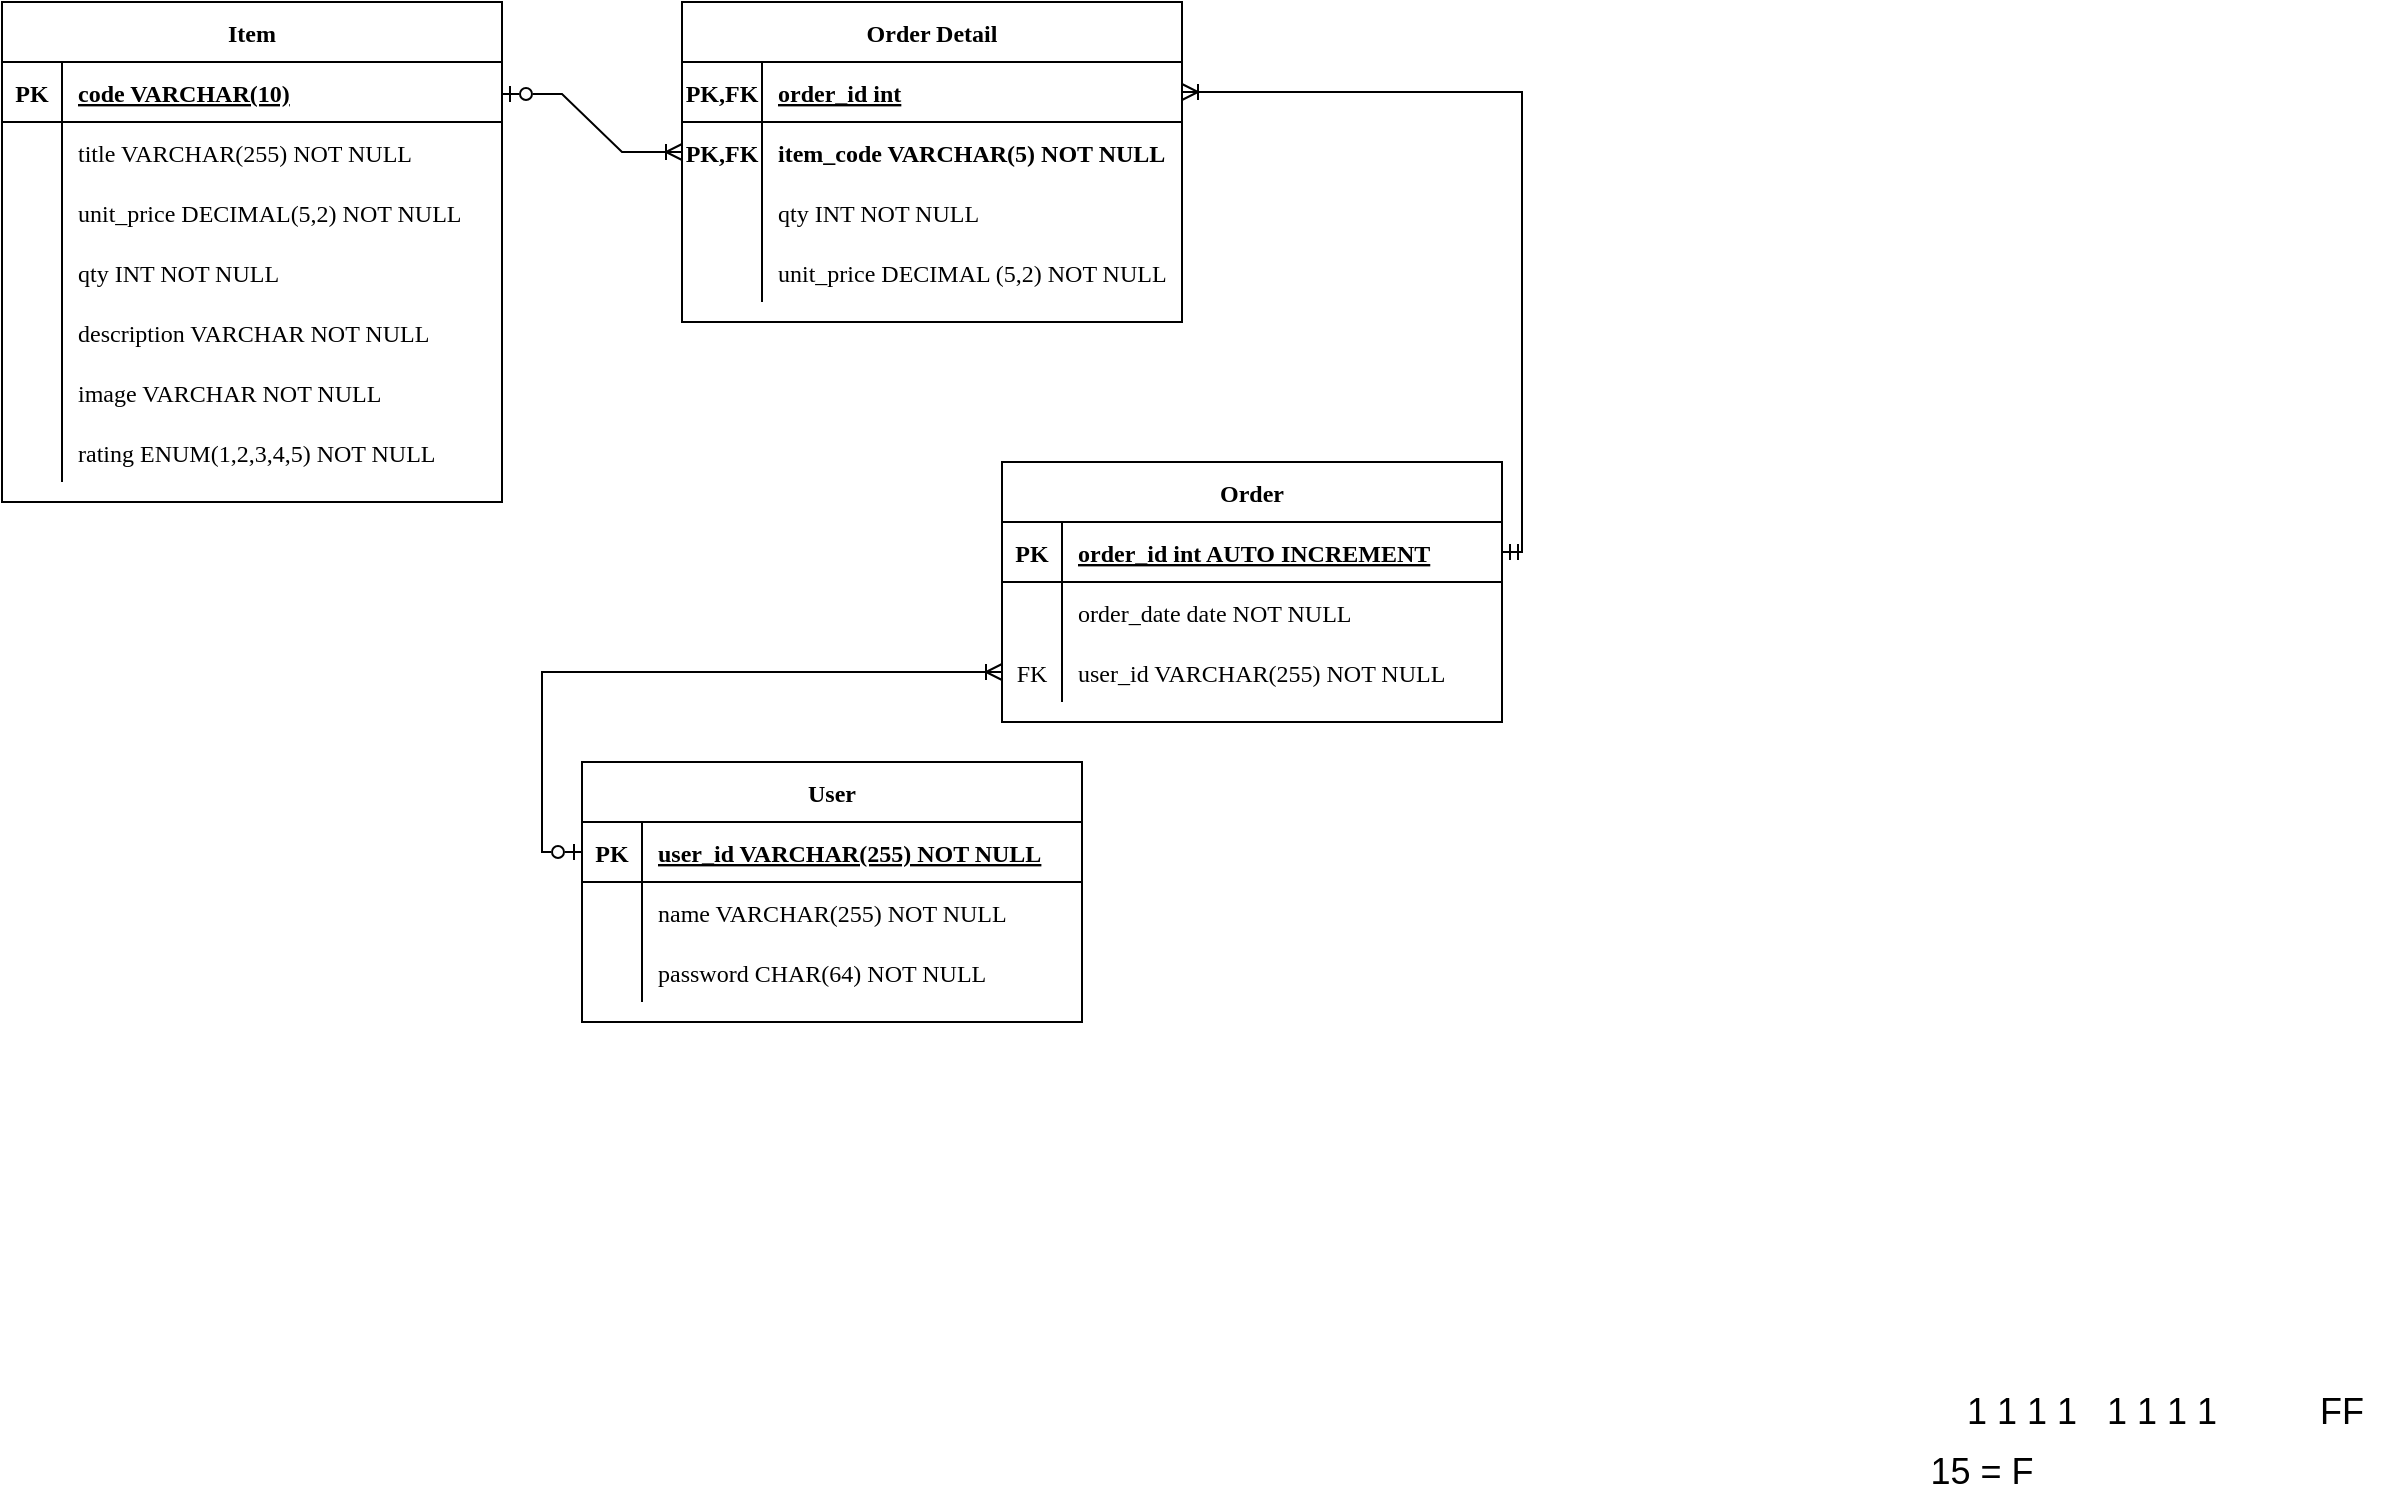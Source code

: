 <mxfile version="15.8.1" type="device" pages="2"><diagram id="R2lEEEUBdFMjLlhIrx00" name="ERD"><mxGraphModel dx="868" dy="488" grid="1" gridSize="10" guides="1" tooltips="1" connect="1" arrows="1" fold="1" page="1" pageScale="1" pageWidth="850" pageHeight="1100" math="0" shadow="0" extFonts="Permanent Marker^https://fonts.googleapis.com/css?family=Permanent+Marker"><root><mxCell id="0"/><mxCell id="1" parent="0"/><mxCell id="C-vyLk0tnHw3VtMMgP7b-2" value="Order" style="shape=table;startSize=30;container=1;collapsible=1;childLayout=tableLayout;fixedRows=1;rowLines=0;fontStyle=1;align=center;resizeLast=1;fontFamily=Ubuntu;" parent="1" vertex="1"><mxGeometry x="510" y="270" width="250" height="130" as="geometry"/></mxCell><mxCell id="C-vyLk0tnHw3VtMMgP7b-3" value="" style="shape=partialRectangle;collapsible=0;dropTarget=0;pointerEvents=0;fillColor=none;points=[[0,0.5],[1,0.5]];portConstraint=eastwest;top=0;left=0;right=0;bottom=1;fontFamily=Ubuntu;" parent="C-vyLk0tnHw3VtMMgP7b-2" vertex="1"><mxGeometry y="30" width="250" height="30" as="geometry"/></mxCell><mxCell id="C-vyLk0tnHw3VtMMgP7b-4" value="PK" style="shape=partialRectangle;overflow=hidden;connectable=0;fillColor=none;top=0;left=0;bottom=0;right=0;fontStyle=1;fontFamily=Ubuntu;" parent="C-vyLk0tnHw3VtMMgP7b-3" vertex="1"><mxGeometry width="30" height="30" as="geometry"><mxRectangle width="30" height="30" as="alternateBounds"/></mxGeometry></mxCell><mxCell id="C-vyLk0tnHw3VtMMgP7b-5" value="order_id int AUTO INCREMENT" style="shape=partialRectangle;overflow=hidden;connectable=0;fillColor=none;top=0;left=0;bottom=0;right=0;align=left;spacingLeft=6;fontStyle=5;fontFamily=Ubuntu;" parent="C-vyLk0tnHw3VtMMgP7b-3" vertex="1"><mxGeometry x="30" width="220" height="30" as="geometry"><mxRectangle width="220" height="30" as="alternateBounds"/></mxGeometry></mxCell><mxCell id="C-vyLk0tnHw3VtMMgP7b-9" value="" style="shape=partialRectangle;collapsible=0;dropTarget=0;pointerEvents=0;fillColor=none;points=[[0,0.5],[1,0.5]];portConstraint=eastwest;top=0;left=0;right=0;bottom=0;fontFamily=Ubuntu;" parent="C-vyLk0tnHw3VtMMgP7b-2" vertex="1"><mxGeometry y="60" width="250" height="30" as="geometry"/></mxCell><mxCell id="C-vyLk0tnHw3VtMMgP7b-10" value="" style="shape=partialRectangle;overflow=hidden;connectable=0;fillColor=none;top=0;left=0;bottom=0;right=0;fontFamily=Ubuntu;" parent="C-vyLk0tnHw3VtMMgP7b-9" vertex="1"><mxGeometry width="30" height="30" as="geometry"><mxRectangle width="30" height="30" as="alternateBounds"/></mxGeometry></mxCell><mxCell id="C-vyLk0tnHw3VtMMgP7b-11" value="order_date date NOT NULL" style="shape=partialRectangle;overflow=hidden;connectable=0;fillColor=none;top=0;left=0;bottom=0;right=0;align=left;spacingLeft=6;fontFamily=Ubuntu;" parent="C-vyLk0tnHw3VtMMgP7b-9" vertex="1"><mxGeometry x="30" width="220" height="30" as="geometry"><mxRectangle width="220" height="30" as="alternateBounds"/></mxGeometry></mxCell><mxCell id="jdKgGV7qb8-YQkVBLSgb-13" value="" style="shape=partialRectangle;collapsible=0;dropTarget=0;pointerEvents=0;fillColor=none;points=[[0,0.5],[1,0.5]];portConstraint=eastwest;top=0;left=0;right=0;bottom=0;fontFamily=Ubuntu;" parent="C-vyLk0tnHw3VtMMgP7b-2" vertex="1"><mxGeometry y="90" width="250" height="30" as="geometry"/></mxCell><mxCell id="jdKgGV7qb8-YQkVBLSgb-14" value="FK" style="shape=partialRectangle;overflow=hidden;connectable=0;fillColor=none;top=0;left=0;bottom=0;right=0;fontFamily=Ubuntu;" parent="jdKgGV7qb8-YQkVBLSgb-13" vertex="1"><mxGeometry width="30" height="30" as="geometry"><mxRectangle width="30" height="30" as="alternateBounds"/></mxGeometry></mxCell><mxCell id="jdKgGV7qb8-YQkVBLSgb-15" value="user_id VARCHAR(255) NOT NULL" style="shape=partialRectangle;overflow=hidden;connectable=0;fillColor=none;top=0;left=0;bottom=0;right=0;align=left;spacingLeft=6;fontFamily=Ubuntu;" parent="jdKgGV7qb8-YQkVBLSgb-13" vertex="1"><mxGeometry x="30" width="220" height="30" as="geometry"><mxRectangle width="220" height="30" as="alternateBounds"/></mxGeometry></mxCell><mxCell id="C-vyLk0tnHw3VtMMgP7b-23" value="Item" style="shape=table;startSize=30;container=1;collapsible=1;childLayout=tableLayout;fixedRows=1;rowLines=0;fontStyle=1;align=center;resizeLast=1;fontColor=default;strokeColor=default;fillColor=default;fontFamily=Ubuntu;" parent="1" vertex="1"><mxGeometry x="10" y="40" width="250" height="250" as="geometry"/></mxCell><mxCell id="C-vyLk0tnHw3VtMMgP7b-24" value="" style="shape=partialRectangle;collapsible=0;dropTarget=0;pointerEvents=0;fillColor=none;points=[[0,0.5],[1,0.5]];portConstraint=eastwest;top=0;left=0;right=0;bottom=1;fontFamily=Ubuntu;" parent="C-vyLk0tnHw3VtMMgP7b-23" vertex="1"><mxGeometry y="30" width="250" height="30" as="geometry"/></mxCell><mxCell id="C-vyLk0tnHw3VtMMgP7b-25" value="PK" style="shape=partialRectangle;overflow=hidden;connectable=0;fillColor=none;top=0;left=0;bottom=0;right=0;fontStyle=1;fontFamily=Ubuntu;" parent="C-vyLk0tnHw3VtMMgP7b-24" vertex="1"><mxGeometry width="30" height="30" as="geometry"><mxRectangle width="30" height="30" as="alternateBounds"/></mxGeometry></mxCell><mxCell id="C-vyLk0tnHw3VtMMgP7b-26" value="code VARCHAR(10)" style="shape=partialRectangle;overflow=hidden;connectable=0;fillColor=none;top=0;left=0;bottom=0;right=0;align=left;spacingLeft=6;fontStyle=5;fontColor=default;fontFamily=Ubuntu;" parent="C-vyLk0tnHw3VtMMgP7b-24" vertex="1"><mxGeometry x="30" width="220" height="30" as="geometry"><mxRectangle width="220" height="30" as="alternateBounds"/></mxGeometry></mxCell><mxCell id="C-vyLk0tnHw3VtMMgP7b-27" value="" style="shape=partialRectangle;collapsible=0;dropTarget=0;pointerEvents=0;fillColor=none;points=[[0,0.5],[1,0.5]];portConstraint=eastwest;top=0;left=0;right=0;bottom=0;fontFamily=Ubuntu;" parent="C-vyLk0tnHw3VtMMgP7b-23" vertex="1"><mxGeometry y="60" width="250" height="30" as="geometry"/></mxCell><mxCell id="C-vyLk0tnHw3VtMMgP7b-28" value="" style="shape=partialRectangle;overflow=hidden;connectable=0;fillColor=none;top=0;left=0;bottom=0;right=0;fontFamily=Ubuntu;" parent="C-vyLk0tnHw3VtMMgP7b-27" vertex="1"><mxGeometry width="30" height="30" as="geometry"><mxRectangle width="30" height="30" as="alternateBounds"/></mxGeometry></mxCell><mxCell id="C-vyLk0tnHw3VtMMgP7b-29" value="title VARCHAR(255) NOT NULL" style="shape=partialRectangle;overflow=hidden;connectable=0;fillColor=none;top=0;left=0;bottom=0;right=0;align=left;spacingLeft=6;fontColor=default;strokeColor=default;fontFamily=Ubuntu;" parent="C-vyLk0tnHw3VtMMgP7b-27" vertex="1"><mxGeometry x="30" width="220" height="30" as="geometry"><mxRectangle width="220" height="30" as="alternateBounds"/></mxGeometry></mxCell><mxCell id="TEPhF9rfF_F0rQtJSPMm-1" value="" style="shape=partialRectangle;collapsible=0;dropTarget=0;pointerEvents=0;fillColor=none;points=[[0,0.5],[1,0.5]];portConstraint=eastwest;top=0;left=0;right=0;bottom=0;fontFamily=Ubuntu;" parent="C-vyLk0tnHw3VtMMgP7b-23" vertex="1"><mxGeometry y="90" width="250" height="30" as="geometry"/></mxCell><mxCell id="TEPhF9rfF_F0rQtJSPMm-2" value="" style="shape=partialRectangle;overflow=hidden;connectable=0;fillColor=none;top=0;left=0;bottom=0;right=0;fontFamily=Ubuntu;" parent="TEPhF9rfF_F0rQtJSPMm-1" vertex="1"><mxGeometry width="30" height="30" as="geometry"><mxRectangle width="30" height="30" as="alternateBounds"/></mxGeometry></mxCell><mxCell id="TEPhF9rfF_F0rQtJSPMm-3" value="unit_price DECIMAL(5,2) NOT NULL" style="shape=partialRectangle;overflow=hidden;connectable=0;fillColor=none;top=0;left=0;bottom=0;right=0;align=left;spacingLeft=6;fontColor=default;strokeColor=default;fontFamily=Ubuntu;" parent="TEPhF9rfF_F0rQtJSPMm-1" vertex="1"><mxGeometry x="30" width="220" height="30" as="geometry"><mxRectangle width="220" height="30" as="alternateBounds"/></mxGeometry></mxCell><mxCell id="TEPhF9rfF_F0rQtJSPMm-4" value="" style="shape=partialRectangle;collapsible=0;dropTarget=0;pointerEvents=0;fillColor=none;points=[[0,0.5],[1,0.5]];portConstraint=eastwest;top=0;left=0;right=0;bottom=0;fontFamily=Ubuntu;" parent="C-vyLk0tnHw3VtMMgP7b-23" vertex="1"><mxGeometry y="120" width="250" height="30" as="geometry"/></mxCell><mxCell id="TEPhF9rfF_F0rQtJSPMm-5" value="" style="shape=partialRectangle;overflow=hidden;connectable=0;fillColor=none;top=0;left=0;bottom=0;right=0;fontFamily=Ubuntu;" parent="TEPhF9rfF_F0rQtJSPMm-4" vertex="1"><mxGeometry width="30" height="30" as="geometry"><mxRectangle width="30" height="30" as="alternateBounds"/></mxGeometry></mxCell><mxCell id="TEPhF9rfF_F0rQtJSPMm-6" value="qty INT NOT NULL" style="shape=partialRectangle;overflow=hidden;connectable=0;fillColor=none;top=0;left=0;bottom=0;right=0;align=left;spacingLeft=6;fontColor=default;strokeColor=default;fontFamily=Ubuntu;" parent="TEPhF9rfF_F0rQtJSPMm-4" vertex="1"><mxGeometry x="30" width="220" height="30" as="geometry"><mxRectangle width="220" height="30" as="alternateBounds"/></mxGeometry></mxCell><mxCell id="TEPhF9rfF_F0rQtJSPMm-7" value="" style="shape=partialRectangle;collapsible=0;dropTarget=0;pointerEvents=0;fillColor=none;points=[[0,0.5],[1,0.5]];portConstraint=eastwest;top=0;left=0;right=0;bottom=0;fontFamily=Ubuntu;" parent="C-vyLk0tnHw3VtMMgP7b-23" vertex="1"><mxGeometry y="150" width="250" height="30" as="geometry"/></mxCell><mxCell id="TEPhF9rfF_F0rQtJSPMm-8" value="" style="shape=partialRectangle;overflow=hidden;connectable=0;fillColor=none;top=0;left=0;bottom=0;right=0;fontFamily=Ubuntu;" parent="TEPhF9rfF_F0rQtJSPMm-7" vertex="1"><mxGeometry width="30" height="30" as="geometry"><mxRectangle width="30" height="30" as="alternateBounds"/></mxGeometry></mxCell><mxCell id="TEPhF9rfF_F0rQtJSPMm-9" value="description VARCHAR NOT NULL" style="shape=partialRectangle;overflow=hidden;connectable=0;fillColor=none;top=0;left=0;bottom=0;right=0;align=left;spacingLeft=6;fontColor=default;strokeColor=default;fontFamily=Ubuntu;" parent="TEPhF9rfF_F0rQtJSPMm-7" vertex="1"><mxGeometry x="30" width="220" height="30" as="geometry"><mxRectangle width="220" height="30" as="alternateBounds"/></mxGeometry></mxCell><mxCell id="TEPhF9rfF_F0rQtJSPMm-10" value="" style="shape=partialRectangle;collapsible=0;dropTarget=0;pointerEvents=0;fillColor=none;points=[[0,0.5],[1,0.5]];portConstraint=eastwest;top=0;left=0;right=0;bottom=0;fontFamily=Ubuntu;" parent="C-vyLk0tnHw3VtMMgP7b-23" vertex="1"><mxGeometry y="180" width="250" height="30" as="geometry"/></mxCell><mxCell id="TEPhF9rfF_F0rQtJSPMm-11" value="" style="shape=partialRectangle;overflow=hidden;connectable=0;fillColor=none;top=0;left=0;bottom=0;right=0;fontFamily=Ubuntu;" parent="TEPhF9rfF_F0rQtJSPMm-10" vertex="1"><mxGeometry width="30" height="30" as="geometry"><mxRectangle width="30" height="30" as="alternateBounds"/></mxGeometry></mxCell><mxCell id="TEPhF9rfF_F0rQtJSPMm-12" value="image VARCHAR NOT NULL" style="shape=partialRectangle;overflow=hidden;connectable=0;fillColor=none;top=0;left=0;bottom=0;right=0;align=left;spacingLeft=6;fontColor=default;strokeColor=default;fontFamily=Ubuntu;" parent="TEPhF9rfF_F0rQtJSPMm-10" vertex="1"><mxGeometry x="30" width="220" height="30" as="geometry"><mxRectangle width="220" height="30" as="alternateBounds"/></mxGeometry></mxCell><mxCell id="TEPhF9rfF_F0rQtJSPMm-13" value="" style="shape=partialRectangle;collapsible=0;dropTarget=0;pointerEvents=0;fillColor=none;points=[[0,0.5],[1,0.5]];portConstraint=eastwest;top=0;left=0;right=0;bottom=0;fontFamily=Ubuntu;" parent="C-vyLk0tnHw3VtMMgP7b-23" vertex="1"><mxGeometry y="210" width="250" height="30" as="geometry"/></mxCell><mxCell id="TEPhF9rfF_F0rQtJSPMm-14" value="" style="shape=partialRectangle;overflow=hidden;connectable=0;fillColor=none;top=0;left=0;bottom=0;right=0;fontFamily=Ubuntu;" parent="TEPhF9rfF_F0rQtJSPMm-13" vertex="1"><mxGeometry width="30" height="30" as="geometry"><mxRectangle width="30" height="30" as="alternateBounds"/></mxGeometry></mxCell><mxCell id="TEPhF9rfF_F0rQtJSPMm-15" value="rating ENUM(1,2,3,4,5) NOT NULL" style="shape=partialRectangle;overflow=hidden;connectable=0;fillColor=none;top=0;left=0;bottom=0;right=0;align=left;spacingLeft=6;fontColor=default;strokeColor=default;fontFamily=Ubuntu;" parent="TEPhF9rfF_F0rQtJSPMm-13" vertex="1"><mxGeometry x="30" width="220" height="30" as="geometry"><mxRectangle width="220" height="30" as="alternateBounds"/></mxGeometry></mxCell><mxCell id="pZUN5GgtzR5Rvi7kgYTK-1" value="Order Detail" style="shape=table;startSize=30;container=1;collapsible=1;childLayout=tableLayout;fixedRows=1;rowLines=0;fontStyle=1;align=center;resizeLast=1;fontFamily=Ubuntu;" parent="1" vertex="1"><mxGeometry x="350" y="40" width="250" height="160" as="geometry"/></mxCell><mxCell id="pZUN5GgtzR5Rvi7kgYTK-2" value="" style="shape=partialRectangle;collapsible=0;dropTarget=0;pointerEvents=0;fillColor=none;points=[[0,0.5],[1,0.5]];portConstraint=eastwest;top=0;left=0;right=0;bottom=1;fontFamily=Ubuntu;" parent="pZUN5GgtzR5Rvi7kgYTK-1" vertex="1"><mxGeometry y="30" width="250" height="30" as="geometry"/></mxCell><mxCell id="pZUN5GgtzR5Rvi7kgYTK-3" value="PK,FK" style="shape=partialRectangle;overflow=hidden;connectable=0;fillColor=none;top=0;left=0;bottom=0;right=0;fontStyle=1;fontFamily=Ubuntu;" parent="pZUN5GgtzR5Rvi7kgYTK-2" vertex="1"><mxGeometry width="40" height="30" as="geometry"><mxRectangle width="40" height="30" as="alternateBounds"/></mxGeometry></mxCell><mxCell id="pZUN5GgtzR5Rvi7kgYTK-4" value="order_id int" style="shape=partialRectangle;overflow=hidden;connectable=0;fillColor=none;top=0;left=0;bottom=0;right=0;align=left;spacingLeft=6;fontStyle=5;fontFamily=Ubuntu;" parent="pZUN5GgtzR5Rvi7kgYTK-2" vertex="1"><mxGeometry x="40" width="210" height="30" as="geometry"><mxRectangle width="210" height="30" as="alternateBounds"/></mxGeometry></mxCell><mxCell id="pZUN5GgtzR5Rvi7kgYTK-5" value="" style="shape=partialRectangle;collapsible=0;dropTarget=0;pointerEvents=0;fillColor=none;points=[[0,0.5],[1,0.5]];portConstraint=eastwest;top=0;left=0;right=0;bottom=0;fontFamily=Ubuntu;" parent="pZUN5GgtzR5Rvi7kgYTK-1" vertex="1"><mxGeometry y="60" width="250" height="30" as="geometry"/></mxCell><mxCell id="pZUN5GgtzR5Rvi7kgYTK-6" value="PK,FK" style="shape=partialRectangle;overflow=hidden;connectable=0;fillColor=none;top=0;left=0;bottom=0;right=0;fontStyle=1;fontFamily=Ubuntu;" parent="pZUN5GgtzR5Rvi7kgYTK-5" vertex="1"><mxGeometry width="40" height="30" as="geometry"><mxRectangle width="40" height="30" as="alternateBounds"/></mxGeometry></mxCell><mxCell id="pZUN5GgtzR5Rvi7kgYTK-7" value="item_code VARCHAR(5) NOT NULL" style="shape=partialRectangle;overflow=hidden;connectable=0;fillColor=none;top=0;left=0;bottom=0;right=0;align=left;spacingLeft=6;fontStyle=1;fontFamily=Ubuntu;" parent="pZUN5GgtzR5Rvi7kgYTK-5" vertex="1"><mxGeometry x="40" width="210" height="30" as="geometry"><mxRectangle width="210" height="30" as="alternateBounds"/></mxGeometry></mxCell><mxCell id="pZUN5GgtzR5Rvi7kgYTK-12" value="" style="shape=partialRectangle;collapsible=0;dropTarget=0;pointerEvents=0;fillColor=none;points=[[0,0.5],[1,0.5]];portConstraint=eastwest;top=0;left=0;right=0;bottom=0;fontFamily=Ubuntu;" parent="pZUN5GgtzR5Rvi7kgYTK-1" vertex="1"><mxGeometry y="90" width="250" height="30" as="geometry"/></mxCell><mxCell id="pZUN5GgtzR5Rvi7kgYTK-13" value="" style="shape=partialRectangle;overflow=hidden;connectable=0;fillColor=none;top=0;left=0;bottom=0;right=0;fontStyle=1;fontFamily=Ubuntu;" parent="pZUN5GgtzR5Rvi7kgYTK-12" vertex="1"><mxGeometry width="40" height="30" as="geometry"><mxRectangle width="40" height="30" as="alternateBounds"/></mxGeometry></mxCell><mxCell id="pZUN5GgtzR5Rvi7kgYTK-14" value="qty INT NOT NULL" style="shape=partialRectangle;overflow=hidden;connectable=0;fillColor=none;top=0;left=0;bottom=0;right=0;align=left;spacingLeft=6;fontStyle=0;fontFamily=Ubuntu;" parent="pZUN5GgtzR5Rvi7kgYTK-12" vertex="1"><mxGeometry x="40" width="210" height="30" as="geometry"><mxRectangle width="210" height="30" as="alternateBounds"/></mxGeometry></mxCell><mxCell id="pZUN5GgtzR5Rvi7kgYTK-15" value="" style="shape=partialRectangle;collapsible=0;dropTarget=0;pointerEvents=0;fillColor=none;points=[[0,0.5],[1,0.5]];portConstraint=eastwest;top=0;left=0;right=0;bottom=0;fontFamily=Ubuntu;" parent="pZUN5GgtzR5Rvi7kgYTK-1" vertex="1"><mxGeometry y="120" width="250" height="30" as="geometry"/></mxCell><mxCell id="pZUN5GgtzR5Rvi7kgYTK-16" value="" style="shape=partialRectangle;overflow=hidden;connectable=0;fillColor=none;top=0;left=0;bottom=0;right=0;fontStyle=1;fontFamily=Ubuntu;" parent="pZUN5GgtzR5Rvi7kgYTK-15" vertex="1"><mxGeometry width="40" height="30" as="geometry"><mxRectangle width="40" height="30" as="alternateBounds"/></mxGeometry></mxCell><mxCell id="pZUN5GgtzR5Rvi7kgYTK-17" value="unit_price DECIMAL (5,2) NOT NULL" style="shape=partialRectangle;overflow=hidden;connectable=0;fillColor=none;top=0;left=0;bottom=0;right=0;align=left;spacingLeft=6;fontStyle=0;fontFamily=Ubuntu;" parent="pZUN5GgtzR5Rvi7kgYTK-15" vertex="1"><mxGeometry x="40" width="210" height="30" as="geometry"><mxRectangle width="210" height="30" as="alternateBounds"/></mxGeometry></mxCell><mxCell id="jdKgGV7qb8-YQkVBLSgb-1" value="" style="edgeStyle=orthogonalEdgeStyle;fontSize=12;html=1;endArrow=ERoneToMany;startArrow=ERmandOne;rounded=0;exitX=1;exitY=0.5;exitDx=0;exitDy=0;" parent="1" source="C-vyLk0tnHw3VtMMgP7b-3" target="pZUN5GgtzR5Rvi7kgYTK-2" edge="1"><mxGeometry width="100" height="100" relative="1" as="geometry"><mxPoint x="690" y="190" as="sourcePoint"/><mxPoint x="800" y="130" as="targetPoint"/></mxGeometry></mxCell><mxCell id="jdKgGV7qb8-YQkVBLSgb-2" value="" style="edgeStyle=entityRelationEdgeStyle;fontSize=12;html=1;endArrow=ERoneToMany;startArrow=ERzeroToOne;rounded=0;exitX=1;exitY=0.5;exitDx=0;exitDy=0;startFill=0;endFill=0;" parent="1" target="pZUN5GgtzR5Rvi7kgYTK-5" edge="1"><mxGeometry width="100" height="100" relative="1" as="geometry"><mxPoint x="260" y="86" as="sourcePoint"/><mxPoint x="380" y="156" as="targetPoint"/></mxGeometry></mxCell><mxCell id="jdKgGV7qb8-YQkVBLSgb-3" value="User" style="shape=table;startSize=30;container=1;collapsible=1;childLayout=tableLayout;fixedRows=1;rowLines=0;fontStyle=1;align=center;resizeLast=1;fontFamily=Ubuntu;" parent="1" vertex="1"><mxGeometry x="300" y="420" width="250" height="130" as="geometry"/></mxCell><mxCell id="jdKgGV7qb8-YQkVBLSgb-4" value="" style="shape=partialRectangle;collapsible=0;dropTarget=0;pointerEvents=0;fillColor=none;points=[[0,0.5],[1,0.5]];portConstraint=eastwest;top=0;left=0;right=0;bottom=1;fontFamily=Ubuntu;" parent="jdKgGV7qb8-YQkVBLSgb-3" vertex="1"><mxGeometry y="30" width="250" height="30" as="geometry"/></mxCell><mxCell id="jdKgGV7qb8-YQkVBLSgb-5" value="PK" style="shape=partialRectangle;overflow=hidden;connectable=0;fillColor=none;top=0;left=0;bottom=0;right=0;fontStyle=1;fontFamily=Ubuntu;" parent="jdKgGV7qb8-YQkVBLSgb-4" vertex="1"><mxGeometry width="30" height="30" as="geometry"><mxRectangle width="30" height="30" as="alternateBounds"/></mxGeometry></mxCell><mxCell id="jdKgGV7qb8-YQkVBLSgb-6" value="user_id VARCHAR(255) NOT NULL" style="shape=partialRectangle;overflow=hidden;connectable=0;fillColor=none;top=0;left=0;bottom=0;right=0;align=left;spacingLeft=6;fontStyle=5;fontFamily=Ubuntu;" parent="jdKgGV7qb8-YQkVBLSgb-4" vertex="1"><mxGeometry x="30" width="220" height="30" as="geometry"><mxRectangle width="220" height="30" as="alternateBounds"/></mxGeometry></mxCell><mxCell id="jdKgGV7qb8-YQkVBLSgb-7" value="" style="shape=partialRectangle;collapsible=0;dropTarget=0;pointerEvents=0;fillColor=none;points=[[0,0.5],[1,0.5]];portConstraint=eastwest;top=0;left=0;right=0;bottom=0;fontFamily=Ubuntu;" parent="jdKgGV7qb8-YQkVBLSgb-3" vertex="1"><mxGeometry y="60" width="250" height="30" as="geometry"/></mxCell><mxCell id="jdKgGV7qb8-YQkVBLSgb-8" value="" style="shape=partialRectangle;overflow=hidden;connectable=0;fillColor=none;top=0;left=0;bottom=0;right=0;fontFamily=Ubuntu;" parent="jdKgGV7qb8-YQkVBLSgb-7" vertex="1"><mxGeometry width="30" height="30" as="geometry"><mxRectangle width="30" height="30" as="alternateBounds"/></mxGeometry></mxCell><mxCell id="jdKgGV7qb8-YQkVBLSgb-9" value="name VARCHAR(255) NOT NULL" style="shape=partialRectangle;overflow=hidden;connectable=0;fillColor=none;top=0;left=0;bottom=0;right=0;align=left;spacingLeft=6;fontFamily=Ubuntu;" parent="jdKgGV7qb8-YQkVBLSgb-7" vertex="1"><mxGeometry x="30" width="220" height="30" as="geometry"><mxRectangle width="220" height="30" as="alternateBounds"/></mxGeometry></mxCell><mxCell id="jdKgGV7qb8-YQkVBLSgb-10" value="" style="shape=partialRectangle;collapsible=0;dropTarget=0;pointerEvents=0;fillColor=none;points=[[0,0.5],[1,0.5]];portConstraint=eastwest;top=0;left=0;right=0;bottom=0;fontFamily=Ubuntu;" parent="jdKgGV7qb8-YQkVBLSgb-3" vertex="1"><mxGeometry y="90" width="250" height="30" as="geometry"/></mxCell><mxCell id="jdKgGV7qb8-YQkVBLSgb-11" value="" style="shape=partialRectangle;overflow=hidden;connectable=0;fillColor=none;top=0;left=0;bottom=0;right=0;fontFamily=Ubuntu;" parent="jdKgGV7qb8-YQkVBLSgb-10" vertex="1"><mxGeometry width="30" height="30" as="geometry"><mxRectangle width="30" height="30" as="alternateBounds"/></mxGeometry></mxCell><mxCell id="jdKgGV7qb8-YQkVBLSgb-12" value="password CHAR(64) NOT NULL" style="shape=partialRectangle;overflow=hidden;connectable=0;fillColor=none;top=0;left=0;bottom=0;right=0;align=left;spacingLeft=6;fontFamily=Ubuntu;" parent="jdKgGV7qb8-YQkVBLSgb-10" vertex="1"><mxGeometry x="30" width="220" height="30" as="geometry"><mxRectangle width="220" height="30" as="alternateBounds"/></mxGeometry></mxCell><mxCell id="jdKgGV7qb8-YQkVBLSgb-16" style="edgeStyle=orthogonalEdgeStyle;rounded=0;orthogonalLoop=1;jettySize=auto;html=1;exitX=0;exitY=0.5;exitDx=0;exitDy=0;startArrow=ERzeroToOne;startFill=0;endArrow=ERoneToMany;endFill=0;" parent="1" source="jdKgGV7qb8-YQkVBLSgb-4" target="jdKgGV7qb8-YQkVBLSgb-13" edge="1"><mxGeometry relative="1" as="geometry"/></mxCell><mxCell id="jdKgGV7qb8-YQkVBLSgb-28" value="15 = F" style="text;html=1;strokeColor=none;fillColor=none;align=center;verticalAlign=middle;whiteSpace=wrap;rounded=0;fontSize=18;" parent="1" vertex="1"><mxGeometry x="970" y="760" width="60" height="30" as="geometry"/></mxCell><mxCell id="jdKgGV7qb8-YQkVBLSgb-29" value="1 1 1 1" style="text;html=1;strokeColor=none;fillColor=none;align=center;verticalAlign=middle;whiteSpace=wrap;rounded=0;fontSize=18;" parent="1" vertex="1"><mxGeometry x="990" y="730" width="60" height="30" as="geometry"/></mxCell><mxCell id="jdKgGV7qb8-YQkVBLSgb-30" value="1 1 1 1" style="text;html=1;strokeColor=none;fillColor=none;align=center;verticalAlign=middle;whiteSpace=wrap;rounded=0;fontSize=18;" parent="1" vertex="1"><mxGeometry x="1060" y="730" width="60" height="30" as="geometry"/></mxCell><mxCell id="jdKgGV7qb8-YQkVBLSgb-31" value="FF" style="text;html=1;strokeColor=none;fillColor=none;align=center;verticalAlign=middle;whiteSpace=wrap;rounded=0;fontSize=18;" parent="1" vertex="1"><mxGeometry x="1150" y="730" width="60" height="30" as="geometry"/></mxCell></root></mxGraphModel></diagram><diagram id="oq5ZzjYOfrLhGRkdF_6Q" name="Misc"><mxGraphModel dx="868" dy="488" grid="1" gridSize="10" guides="1" tooltips="1" connect="1" arrows="1" fold="1" page="1" pageScale="1" pageWidth="850" pageHeight="1100" math="0" shadow="0"><root><mxCell id="6dH2UfPP4As6wTlN0Gv9-0"/><mxCell id="6dH2UfPP4As6wTlN0Gv9-1" parent="6dH2UfPP4As6wTlN0Gv9-0"/><mxCell id="Cej8IrgWvoYLaEvEnFn3-1" style="rounded=0;orthogonalLoop=1;jettySize=auto;html=1;" edge="1" parent="6dH2UfPP4As6wTlN0Gv9-1" source="6dH2UfPP4As6wTlN0Gv9-2" target="6dH2UfPP4As6wTlN0Gv9-5"><mxGeometry relative="1" as="geometry"/></mxCell><mxCell id="Cej8IrgWvoYLaEvEnFn3-2" style="rounded=0;orthogonalLoop=1;jettySize=auto;html=1;entryX=0;entryY=0.5;entryDx=0;entryDy=0;" edge="1" parent="6dH2UfPP4As6wTlN0Gv9-1" source="6dH2UfPP4As6wTlN0Gv9-2" target="Cej8IrgWvoYLaEvEnFn3-0"><mxGeometry relative="1" as="geometry"/></mxCell><mxCell id="6dH2UfPP4As6wTlN0Gv9-2" value="CORSFilter" style="rounded=0;whiteSpace=wrap;html=1;fontFamily=Ubuntu;" parent="6dH2UfPP4As6wTlN0Gv9-1" vertex="1"><mxGeometry x="40" y="90" width="120" height="60" as="geometry"/></mxCell><mxCell id="6dH2UfPP4As6wTlN0Gv9-5" value="Order Servlet" style="rounded=0;whiteSpace=wrap;html=1;fontFamily=Ubuntu;" parent="6dH2UfPP4As6wTlN0Gv9-1" vertex="1"><mxGeometry x="410" y="40" width="120" height="60" as="geometry"/></mxCell><mxCell id="Cej8IrgWvoYLaEvEnFn3-0" value="Item Servlet" style="rounded=0;whiteSpace=wrap;html=1;fontFamily=Ubuntu;" vertex="1" parent="6dH2UfPP4As6wTlN0Gv9-1"><mxGeometry x="410" y="170" width="120" height="60" as="geometry"/></mxCell><mxCell id="Cej8IrgWvoYLaEvEnFn3-3" value="Security Filter" style="rounded=0;whiteSpace=wrap;html=1;fontFamily=Ubuntu;" vertex="1" parent="6dH2UfPP4As6wTlN0Gv9-1"><mxGeometry x="240" y="50" width="120" height="60" as="geometry"/></mxCell><mxCell id="Cej8IrgWvoYLaEvEnFn3-4" value="" style="sketch=0;pointerEvents=1;shadow=0;dashed=0;html=1;strokeColor=none;labelPosition=center;verticalLabelPosition=bottom;verticalAlign=top;outlineConnect=0;align=center;shape=mxgraph.office.security.lock_protected;fillColor=#DA4026;" vertex="1" parent="6dH2UfPP4As6wTlN0Gv9-1"><mxGeometry x="310" y="10" width="38" height="52" as="geometry"/></mxCell><mxCell id="Cej8IrgWvoYLaEvEnFn3-6" value="" style="ellipse;whiteSpace=wrap;html=1;aspect=fixed;fontFamily=Ubuntu;fillColor=#d5e8d4;strokeColor=#82b366;" vertex="1" parent="6dH2UfPP4As6wTlN0Gv9-1"><mxGeometry x="250" y="30" width="50" height="50" as="geometry"/></mxCell><mxCell id="Cej8IrgWvoYLaEvEnFn3-7" value="/orders" style="text;html=1;strokeColor=none;fillColor=none;align=center;verticalAlign=middle;whiteSpace=wrap;rounded=0;fontFamily=Ubuntu;" vertex="1" parent="6dH2UfPP4As6wTlN0Gv9-1"><mxGeometry x="440" y="10" width="60" height="30" as="geometry"/></mxCell><mxCell id="Cej8IrgWvoYLaEvEnFn3-9" style="edgeStyle=none;rounded=0;orthogonalLoop=1;jettySize=auto;html=1;fontFamily=Ubuntu;" edge="1" parent="6dH2UfPP4As6wTlN0Gv9-1" source="Cej8IrgWvoYLaEvEnFn3-8" target="Cej8IrgWvoYLaEvEnFn3-10"><mxGeometry relative="1" as="geometry"><mxPoint x="330" y="375" as="targetPoint"/></mxGeometry></mxCell><mxCell id="Cej8IrgWvoYLaEvEnFn3-8" value="123" style="text;html=1;strokeColor=none;fillColor=none;align=center;verticalAlign=middle;whiteSpace=wrap;rounded=0;fontFamily=Ubuntu;" vertex="1" parent="6dH2UfPP4As6wTlN0Gv9-1"><mxGeometry x="110" y="360" width="60" height="30" as="geometry"/></mxCell><mxCell id="Cej8IrgWvoYLaEvEnFn3-11" style="edgeStyle=none;rounded=0;orthogonalLoop=1;jettySize=auto;html=1;fontFamily=Ubuntu;" edge="1" parent="6dH2UfPP4As6wTlN0Gv9-1" source="Cej8IrgWvoYLaEvEnFn3-10" target="Cej8IrgWvoYLaEvEnFn3-12"><mxGeometry relative="1" as="geometry"><mxPoint x="480" y="375" as="targetPoint"/></mxGeometry></mxCell><mxCell id="Cej8IrgWvoYLaEvEnFn3-10" value="Sha-256" style="shape=hexagon;perimeter=hexagonPerimeter2;whiteSpace=wrap;html=1;fixedSize=1;fontFamily=Ubuntu;" vertex="1" parent="6dH2UfPP4As6wTlN0Gv9-1"><mxGeometry x="269" y="335" width="120" height="80" as="geometry"/></mxCell><mxCell id="Cej8IrgWvoYLaEvEnFn3-12" value="fadsfde324dfads" style="text;html=1;strokeColor=none;fillColor=none;align=center;verticalAlign=middle;whiteSpace=wrap;rounded=0;fontFamily=Ubuntu;" vertex="1" parent="6dH2UfPP4As6wTlN0Gv9-1"><mxGeometry x="450" y="360" width="160" height="30" as="geometry"/></mxCell><mxCell id="Cej8IrgWvoYLaEvEnFn3-14" style="edgeStyle=none;rounded=0;orthogonalLoop=1;jettySize=auto;html=1;fontFamily=Ubuntu;" edge="1" parent="6dH2UfPP4As6wTlN0Gv9-1" source="Cej8IrgWvoYLaEvEnFn3-13" target="Cej8IrgWvoYLaEvEnFn3-15"><mxGeometry relative="1" as="geometry"><mxPoint x="260" y="475" as="targetPoint"/></mxGeometry></mxCell><mxCell id="Cej8IrgWvoYLaEvEnFn3-13" value="123" style="text;html=1;strokeColor=none;fillColor=none;align=center;verticalAlign=middle;whiteSpace=wrap;rounded=0;fontFamily=Ubuntu;" vertex="1" parent="6dH2UfPP4As6wTlN0Gv9-1"><mxGeometry x="110" y="460" width="60" height="30" as="geometry"/></mxCell><mxCell id="Cej8IrgWvoYLaEvEnFn3-16" style="edgeStyle=none;rounded=0;orthogonalLoop=1;jettySize=auto;html=1;fontFamily=Ubuntu;" edge="1" parent="6dH2UfPP4As6wTlN0Gv9-1" source="Cej8IrgWvoYLaEvEnFn3-15" target="Cej8IrgWvoYLaEvEnFn3-17"><mxGeometry relative="1" as="geometry"><mxPoint x="480" y="475" as="targetPoint"/></mxGeometry></mxCell><mxCell id="Cej8IrgWvoYLaEvEnFn3-15" value="Sha-256" style="shape=hexagon;perimeter=hexagonPerimeter2;whiteSpace=wrap;html=1;fixedSize=1;fontFamily=Ubuntu;" vertex="1" parent="6dH2UfPP4As6wTlN0Gv9-1"><mxGeometry x="269" y="435" width="120" height="80" as="geometry"/></mxCell><mxCell id="Cej8IrgWvoYLaEvEnFn3-17" value="fadsfde324dfads" style="text;html=1;strokeColor=none;fillColor=none;align=center;verticalAlign=middle;whiteSpace=wrap;rounded=0;fontFamily=Ubuntu;" vertex="1" parent="6dH2UfPP4As6wTlN0Gv9-1"><mxGeometry x="480" y="460" width="130" height="30" as="geometry"/></mxCell></root></mxGraphModel></diagram></mxfile>